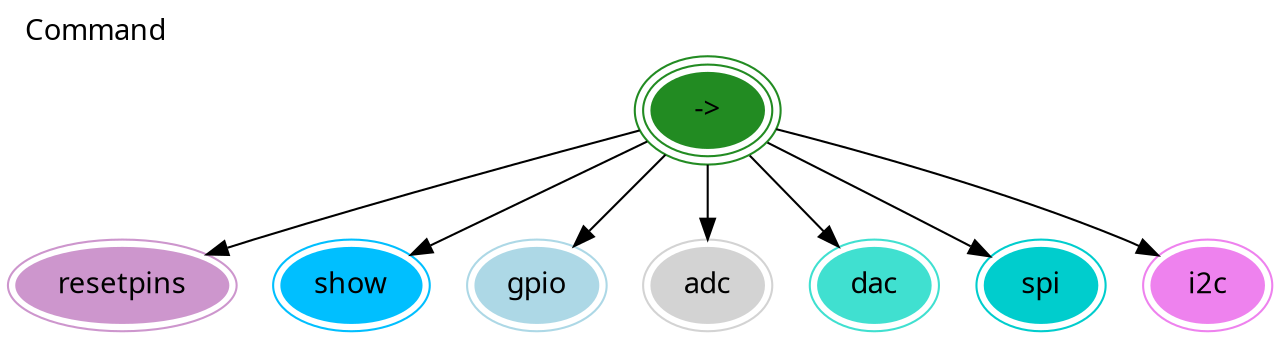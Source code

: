 digraph Fetch {
  graph [fontname="lucidasans-bold-14"];
  node [fontname="lucidasans-bold-14"];
  "->" -> resetpins;
  "->" -> show;
  "->" -> gpio;
  "->" -> adc;
  "->" -> dac;
  "->" -> spi;
  "->" -> i2c;
  "->" [color=forestgreen, peripheries=3, style=filled];
  resetpins [color=plum3, peripheries=2, style=filled];
  show [color=deepskyblue, peripheries=2, style=filled];
  gpio [color=lightblue, peripheries=2, style=filled];
  adc [color=lightgrey, peripheries=2, style=filled];
  dac [color=turquoise, peripheries=2, style=filled];
  spi [color=cyan3, peripheries=2, style=filled];
  i2c [color=violet, peripheries=2, style=filled];
  label="Command";
  labelloc=top;
  labeljust=left;
}

